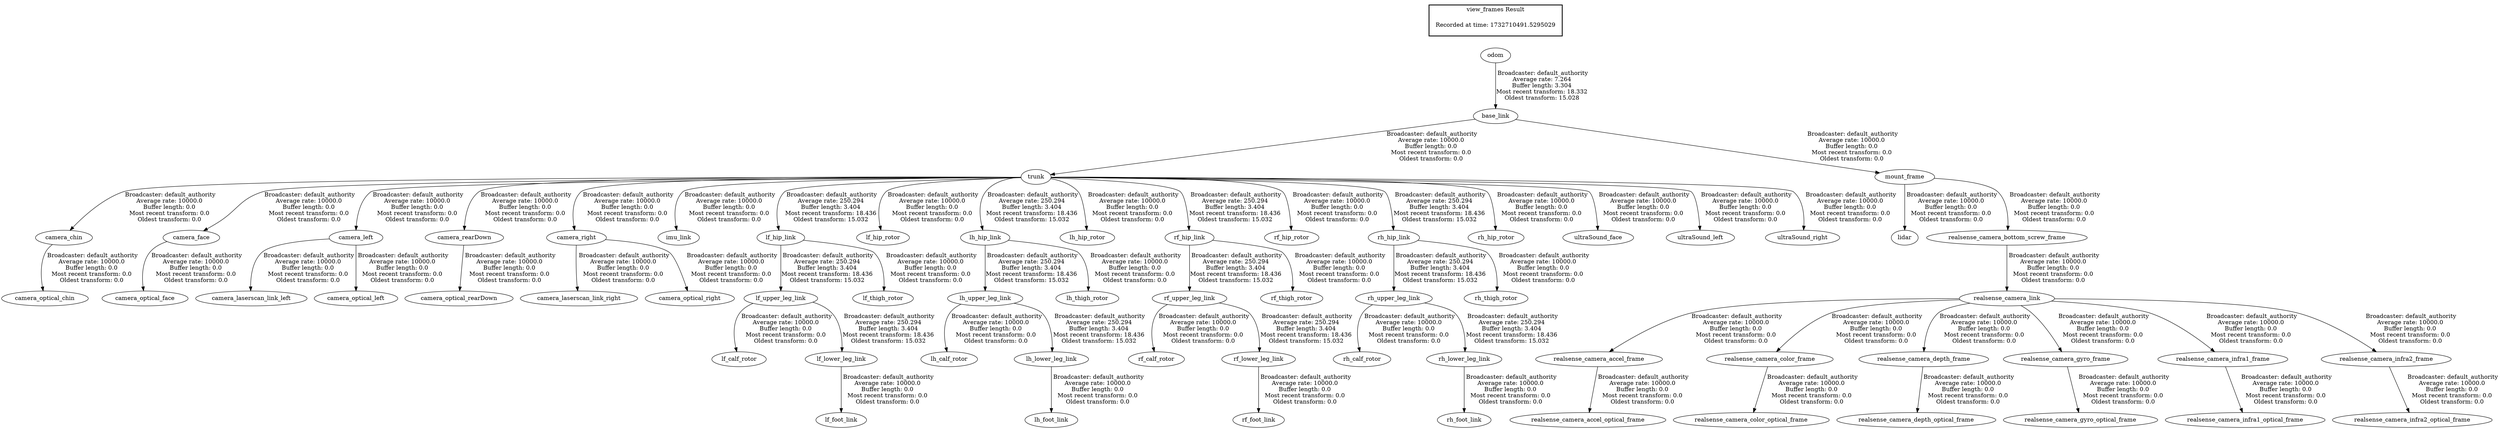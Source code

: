 digraph G {
"trunk" -> "camera_chin"[label=" Broadcaster: default_authority\nAverage rate: 10000.0\nBuffer length: 0.0\nMost recent transform: 0.0\nOldest transform: 0.0\n"];
"base_link" -> "trunk"[label=" Broadcaster: default_authority\nAverage rate: 10000.0\nBuffer length: 0.0\nMost recent transform: 0.0\nOldest transform: 0.0\n"];
"trunk" -> "camera_face"[label=" Broadcaster: default_authority\nAverage rate: 10000.0\nBuffer length: 0.0\nMost recent transform: 0.0\nOldest transform: 0.0\n"];
"trunk" -> "camera_left"[label=" Broadcaster: default_authority\nAverage rate: 10000.0\nBuffer length: 0.0\nMost recent transform: 0.0\nOldest transform: 0.0\n"];
"trunk" -> "camera_rearDown"[label=" Broadcaster: default_authority\nAverage rate: 10000.0\nBuffer length: 0.0\nMost recent transform: 0.0\nOldest transform: 0.0\n"];
"trunk" -> "camera_right"[label=" Broadcaster: default_authority\nAverage rate: 10000.0\nBuffer length: 0.0\nMost recent transform: 0.0\nOldest transform: 0.0\n"];
"camera_left" -> "camera_laserscan_link_left"[label=" Broadcaster: default_authority\nAverage rate: 10000.0\nBuffer length: 0.0\nMost recent transform: 0.0\nOldest transform: 0.0\n"];
"camera_right" -> "camera_laserscan_link_right"[label=" Broadcaster: default_authority\nAverage rate: 10000.0\nBuffer length: 0.0\nMost recent transform: 0.0\nOldest transform: 0.0\n"];
"camera_chin" -> "camera_optical_chin"[label=" Broadcaster: default_authority\nAverage rate: 10000.0\nBuffer length: 0.0\nMost recent transform: 0.0\nOldest transform: 0.0\n"];
"camera_face" -> "camera_optical_face"[label=" Broadcaster: default_authority\nAverage rate: 10000.0\nBuffer length: 0.0\nMost recent transform: 0.0\nOldest transform: 0.0\n"];
"camera_left" -> "camera_optical_left"[label=" Broadcaster: default_authority\nAverage rate: 10000.0\nBuffer length: 0.0\nMost recent transform: 0.0\nOldest transform: 0.0\n"];
"camera_rearDown" -> "camera_optical_rearDown"[label=" Broadcaster: default_authority\nAverage rate: 10000.0\nBuffer length: 0.0\nMost recent transform: 0.0\nOldest transform: 0.0\n"];
"camera_right" -> "camera_optical_right"[label=" Broadcaster: default_authority\nAverage rate: 10000.0\nBuffer length: 0.0\nMost recent transform: 0.0\nOldest transform: 0.0\n"];
"odom" -> "base_link"[label=" Broadcaster: default_authority\nAverage rate: 7.264\nBuffer length: 3.304\nMost recent transform: 18.332\nOldest transform: 15.028\n"];
"trunk" -> "imu_link"[label=" Broadcaster: default_authority\nAverage rate: 10000.0\nBuffer length: 0.0\nMost recent transform: 0.0\nOldest transform: 0.0\n"];
"lf_upper_leg_link" -> "lf_calf_rotor"[label=" Broadcaster: default_authority\nAverage rate: 10000.0\nBuffer length: 0.0\nMost recent transform: 0.0\nOldest transform: 0.0\n"];
"lf_hip_link" -> "lf_upper_leg_link"[label=" Broadcaster: default_authority\nAverage rate: 250.294\nBuffer length: 3.404\nMost recent transform: 18.436\nOldest transform: 15.032\n"];
"lf_lower_leg_link" -> "lf_foot_link"[label=" Broadcaster: default_authority\nAverage rate: 10000.0\nBuffer length: 0.0\nMost recent transform: 0.0\nOldest transform: 0.0\n"];
"lf_upper_leg_link" -> "lf_lower_leg_link"[label=" Broadcaster: default_authority\nAverage rate: 250.294\nBuffer length: 3.404\nMost recent transform: 18.436\nOldest transform: 15.032\n"];
"trunk" -> "lf_hip_rotor"[label=" Broadcaster: default_authority\nAverage rate: 10000.0\nBuffer length: 0.0\nMost recent transform: 0.0\nOldest transform: 0.0\n"];
"lf_hip_link" -> "lf_thigh_rotor"[label=" Broadcaster: default_authority\nAverage rate: 10000.0\nBuffer length: 0.0\nMost recent transform: 0.0\nOldest transform: 0.0\n"];
"trunk" -> "lf_hip_link"[label=" Broadcaster: default_authority\nAverage rate: 250.294\nBuffer length: 3.404\nMost recent transform: 18.436\nOldest transform: 15.032\n"];
"lh_upper_leg_link" -> "lh_calf_rotor"[label=" Broadcaster: default_authority\nAverage rate: 10000.0\nBuffer length: 0.0\nMost recent transform: 0.0\nOldest transform: 0.0\n"];
"lh_hip_link" -> "lh_upper_leg_link"[label=" Broadcaster: default_authority\nAverage rate: 250.294\nBuffer length: 3.404\nMost recent transform: 18.436\nOldest transform: 15.032\n"];
"lh_lower_leg_link" -> "lh_foot_link"[label=" Broadcaster: default_authority\nAverage rate: 10000.0\nBuffer length: 0.0\nMost recent transform: 0.0\nOldest transform: 0.0\n"];
"lh_upper_leg_link" -> "lh_lower_leg_link"[label=" Broadcaster: default_authority\nAverage rate: 250.294\nBuffer length: 3.404\nMost recent transform: 18.436\nOldest transform: 15.032\n"];
"trunk" -> "lh_hip_rotor"[label=" Broadcaster: default_authority\nAverage rate: 10000.0\nBuffer length: 0.0\nMost recent transform: 0.0\nOldest transform: 0.0\n"];
"lh_hip_link" -> "lh_thigh_rotor"[label=" Broadcaster: default_authority\nAverage rate: 10000.0\nBuffer length: 0.0\nMost recent transform: 0.0\nOldest transform: 0.0\n"];
"trunk" -> "lh_hip_link"[label=" Broadcaster: default_authority\nAverage rate: 250.294\nBuffer length: 3.404\nMost recent transform: 18.436\nOldest transform: 15.032\n"];
"mount_frame" -> "lidar"[label=" Broadcaster: default_authority\nAverage rate: 10000.0\nBuffer length: 0.0\nMost recent transform: 0.0\nOldest transform: 0.0\n"];
"base_link" -> "mount_frame"[label=" Broadcaster: default_authority\nAverage rate: 10000.0\nBuffer length: 0.0\nMost recent transform: 0.0\nOldest transform: 0.0\n"];
"realsense_camera_link" -> "realsense_camera_accel_frame"[label=" Broadcaster: default_authority\nAverage rate: 10000.0\nBuffer length: 0.0\nMost recent transform: 0.0\nOldest transform: 0.0\n"];
"realsense_camera_bottom_screw_frame" -> "realsense_camera_link"[label=" Broadcaster: default_authority\nAverage rate: 10000.0\nBuffer length: 0.0\nMost recent transform: 0.0\nOldest transform: 0.0\n"];
"realsense_camera_accel_frame" -> "realsense_camera_accel_optical_frame"[label=" Broadcaster: default_authority\nAverage rate: 10000.0\nBuffer length: 0.0\nMost recent transform: 0.0\nOldest transform: 0.0\n"];
"realsense_camera_link" -> "realsense_camera_color_frame"[label=" Broadcaster: default_authority\nAverage rate: 10000.0\nBuffer length: 0.0\nMost recent transform: 0.0\nOldest transform: 0.0\n"];
"realsense_camera_color_frame" -> "realsense_camera_color_optical_frame"[label=" Broadcaster: default_authority\nAverage rate: 10000.0\nBuffer length: 0.0\nMost recent transform: 0.0\nOldest transform: 0.0\n"];
"realsense_camera_link" -> "realsense_camera_depth_frame"[label=" Broadcaster: default_authority\nAverage rate: 10000.0\nBuffer length: 0.0\nMost recent transform: 0.0\nOldest transform: 0.0\n"];
"realsense_camera_depth_frame" -> "realsense_camera_depth_optical_frame"[label=" Broadcaster: default_authority\nAverage rate: 10000.0\nBuffer length: 0.0\nMost recent transform: 0.0\nOldest transform: 0.0\n"];
"realsense_camera_link" -> "realsense_camera_gyro_frame"[label=" Broadcaster: default_authority\nAverage rate: 10000.0\nBuffer length: 0.0\nMost recent transform: 0.0\nOldest transform: 0.0\n"];
"realsense_camera_gyro_frame" -> "realsense_camera_gyro_optical_frame"[label=" Broadcaster: default_authority\nAverage rate: 10000.0\nBuffer length: 0.0\nMost recent transform: 0.0\nOldest transform: 0.0\n"];
"realsense_camera_link" -> "realsense_camera_infra1_frame"[label=" Broadcaster: default_authority\nAverage rate: 10000.0\nBuffer length: 0.0\nMost recent transform: 0.0\nOldest transform: 0.0\n"];
"realsense_camera_infra1_frame" -> "realsense_camera_infra1_optical_frame"[label=" Broadcaster: default_authority\nAverage rate: 10000.0\nBuffer length: 0.0\nMost recent transform: 0.0\nOldest transform: 0.0\n"];
"realsense_camera_link" -> "realsense_camera_infra2_frame"[label=" Broadcaster: default_authority\nAverage rate: 10000.0\nBuffer length: 0.0\nMost recent transform: 0.0\nOldest transform: 0.0\n"];
"realsense_camera_infra2_frame" -> "realsense_camera_infra2_optical_frame"[label=" Broadcaster: default_authority\nAverage rate: 10000.0\nBuffer length: 0.0\nMost recent transform: 0.0\nOldest transform: 0.0\n"];
"mount_frame" -> "realsense_camera_bottom_screw_frame"[label=" Broadcaster: default_authority\nAverage rate: 10000.0\nBuffer length: 0.0\nMost recent transform: 0.0\nOldest transform: 0.0\n"];
"rf_upper_leg_link" -> "rf_calf_rotor"[label=" Broadcaster: default_authority\nAverage rate: 10000.0\nBuffer length: 0.0\nMost recent transform: 0.0\nOldest transform: 0.0\n"];
"rf_hip_link" -> "rf_upper_leg_link"[label=" Broadcaster: default_authority\nAverage rate: 250.294\nBuffer length: 3.404\nMost recent transform: 18.436\nOldest transform: 15.032\n"];
"rf_lower_leg_link" -> "rf_foot_link"[label=" Broadcaster: default_authority\nAverage rate: 10000.0\nBuffer length: 0.0\nMost recent transform: 0.0\nOldest transform: 0.0\n"];
"rf_upper_leg_link" -> "rf_lower_leg_link"[label=" Broadcaster: default_authority\nAverage rate: 250.294\nBuffer length: 3.404\nMost recent transform: 18.436\nOldest transform: 15.032\n"];
"trunk" -> "rf_hip_rotor"[label=" Broadcaster: default_authority\nAverage rate: 10000.0\nBuffer length: 0.0\nMost recent transform: 0.0\nOldest transform: 0.0\n"];
"rf_hip_link" -> "rf_thigh_rotor"[label=" Broadcaster: default_authority\nAverage rate: 10000.0\nBuffer length: 0.0\nMost recent transform: 0.0\nOldest transform: 0.0\n"];
"trunk" -> "rf_hip_link"[label=" Broadcaster: default_authority\nAverage rate: 250.294\nBuffer length: 3.404\nMost recent transform: 18.436\nOldest transform: 15.032\n"];
"rh_upper_leg_link" -> "rh_calf_rotor"[label=" Broadcaster: default_authority\nAverage rate: 10000.0\nBuffer length: 0.0\nMost recent transform: 0.0\nOldest transform: 0.0\n"];
"rh_hip_link" -> "rh_upper_leg_link"[label=" Broadcaster: default_authority\nAverage rate: 250.294\nBuffer length: 3.404\nMost recent transform: 18.436\nOldest transform: 15.032\n"];
"rh_lower_leg_link" -> "rh_foot_link"[label=" Broadcaster: default_authority\nAverage rate: 10000.0\nBuffer length: 0.0\nMost recent transform: 0.0\nOldest transform: 0.0\n"];
"rh_upper_leg_link" -> "rh_lower_leg_link"[label=" Broadcaster: default_authority\nAverage rate: 250.294\nBuffer length: 3.404\nMost recent transform: 18.436\nOldest transform: 15.032\n"];
"trunk" -> "rh_hip_rotor"[label=" Broadcaster: default_authority\nAverage rate: 10000.0\nBuffer length: 0.0\nMost recent transform: 0.0\nOldest transform: 0.0\n"];
"rh_hip_link" -> "rh_thigh_rotor"[label=" Broadcaster: default_authority\nAverage rate: 10000.0\nBuffer length: 0.0\nMost recent transform: 0.0\nOldest transform: 0.0\n"];
"trunk" -> "rh_hip_link"[label=" Broadcaster: default_authority\nAverage rate: 250.294\nBuffer length: 3.404\nMost recent transform: 18.436\nOldest transform: 15.032\n"];
"trunk" -> "ultraSound_face"[label=" Broadcaster: default_authority\nAverage rate: 10000.0\nBuffer length: 0.0\nMost recent transform: 0.0\nOldest transform: 0.0\n"];
"trunk" -> "ultraSound_left"[label=" Broadcaster: default_authority\nAverage rate: 10000.0\nBuffer length: 0.0\nMost recent transform: 0.0\nOldest transform: 0.0\n"];
"trunk" -> "ultraSound_right"[label=" Broadcaster: default_authority\nAverage rate: 10000.0\nBuffer length: 0.0\nMost recent transform: 0.0\nOldest transform: 0.0\n"];
edge [style=invis];
 subgraph cluster_legend { style=bold; color=black; label ="view_frames Result";
"Recorded at time: 1732710491.5295029"[ shape=plaintext ] ;
}->"odom";
}